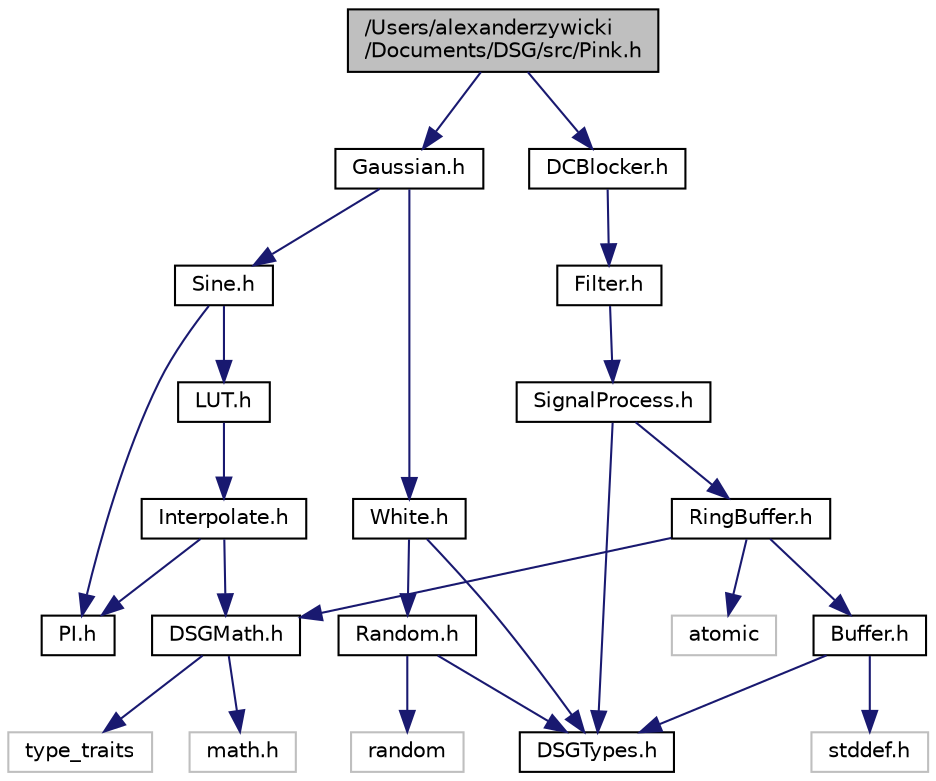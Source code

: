 digraph "/Users/alexanderzywicki/Documents/DSG/src/Pink.h"
{
  edge [fontname="Helvetica",fontsize="10",labelfontname="Helvetica",labelfontsize="10"];
  node [fontname="Helvetica",fontsize="10",shape=record];
  Node1 [label="/Users/alexanderzywicki\l/Documents/DSG/src/Pink.h",height=0.2,width=0.4,color="black", fillcolor="grey75", style="filled", fontcolor="black"];
  Node1 -> Node2 [color="midnightblue",fontsize="10",style="solid",fontname="Helvetica"];
  Node2 [label="Gaussian.h",height=0.2,width=0.4,color="black", fillcolor="white", style="filled",URL="$_gaussian_8h.html"];
  Node2 -> Node3 [color="midnightblue",fontsize="10",style="solid",fontname="Helvetica"];
  Node3 [label="Sine.h",height=0.2,width=0.4,color="black", fillcolor="white", style="filled",URL="$_sine_8h.html"];
  Node3 -> Node4 [color="midnightblue",fontsize="10",style="solid",fontname="Helvetica"];
  Node4 [label="LUT.h",height=0.2,width=0.4,color="black", fillcolor="white", style="filled",URL="$_l_u_t_8h.html"];
  Node4 -> Node5 [color="midnightblue",fontsize="10",style="solid",fontname="Helvetica"];
  Node5 [label="Interpolate.h",height=0.2,width=0.4,color="black", fillcolor="white", style="filled",URL="$_interpolate_8h.html"];
  Node5 -> Node6 [color="midnightblue",fontsize="10",style="solid",fontname="Helvetica"];
  Node6 [label="DSGMath.h",height=0.2,width=0.4,color="black", fillcolor="white", style="filled",URL="$_d_s_g_math_8h.html"];
  Node6 -> Node7 [color="midnightblue",fontsize="10",style="solid",fontname="Helvetica"];
  Node7 [label="math.h",height=0.2,width=0.4,color="grey75", fillcolor="white", style="filled"];
  Node6 -> Node8 [color="midnightblue",fontsize="10",style="solid",fontname="Helvetica"];
  Node8 [label="type_traits",height=0.2,width=0.4,color="grey75", fillcolor="white", style="filled"];
  Node5 -> Node9 [color="midnightblue",fontsize="10",style="solid",fontname="Helvetica"];
  Node9 [label="PI.h",height=0.2,width=0.4,color="black", fillcolor="white", style="filled",URL="$_p_i_8h.html"];
  Node3 -> Node9 [color="midnightblue",fontsize="10",style="solid",fontname="Helvetica"];
  Node2 -> Node10 [color="midnightblue",fontsize="10",style="solid",fontname="Helvetica"];
  Node10 [label="White.h",height=0.2,width=0.4,color="black", fillcolor="white", style="filled",URL="$_white_8h.html"];
  Node10 -> Node11 [color="midnightblue",fontsize="10",style="solid",fontname="Helvetica"];
  Node11 [label="DSGTypes.h",height=0.2,width=0.4,color="black", fillcolor="white", style="filled",URL="$_d_s_g_types_8h.html"];
  Node10 -> Node12 [color="midnightblue",fontsize="10",style="solid",fontname="Helvetica"];
  Node12 [label="Random.h",height=0.2,width=0.4,color="black", fillcolor="white", style="filled",URL="$_random_8h.html"];
  Node12 -> Node11 [color="midnightblue",fontsize="10",style="solid",fontname="Helvetica"];
  Node12 -> Node13 [color="midnightblue",fontsize="10",style="solid",fontname="Helvetica"];
  Node13 [label="random",height=0.2,width=0.4,color="grey75", fillcolor="white", style="filled"];
  Node1 -> Node14 [color="midnightblue",fontsize="10",style="solid",fontname="Helvetica"];
  Node14 [label="DCBlocker.h",height=0.2,width=0.4,color="black", fillcolor="white", style="filled",URL="$_d_c_blocker_8h.html"];
  Node14 -> Node15 [color="midnightblue",fontsize="10",style="solid",fontname="Helvetica"];
  Node15 [label="Filter.h",height=0.2,width=0.4,color="black", fillcolor="white", style="filled",URL="$_filter_8h.html"];
  Node15 -> Node16 [color="midnightblue",fontsize="10",style="solid",fontname="Helvetica"];
  Node16 [label="SignalProcess.h",height=0.2,width=0.4,color="black", fillcolor="white", style="filled",URL="$_signal_process_8h.html"];
  Node16 -> Node11 [color="midnightblue",fontsize="10",style="solid",fontname="Helvetica"];
  Node16 -> Node17 [color="midnightblue",fontsize="10",style="solid",fontname="Helvetica"];
  Node17 [label="RingBuffer.h",height=0.2,width=0.4,color="black", fillcolor="white", style="filled",URL="$_ring_buffer_8h.html"];
  Node17 -> Node18 [color="midnightblue",fontsize="10",style="solid",fontname="Helvetica"];
  Node18 [label="atomic",height=0.2,width=0.4,color="grey75", fillcolor="white", style="filled"];
  Node17 -> Node6 [color="midnightblue",fontsize="10",style="solid",fontname="Helvetica"];
  Node17 -> Node19 [color="midnightblue",fontsize="10",style="solid",fontname="Helvetica"];
  Node19 [label="Buffer.h",height=0.2,width=0.4,color="black", fillcolor="white", style="filled",URL="$_buffer_8h.html"];
  Node19 -> Node20 [color="midnightblue",fontsize="10",style="solid",fontname="Helvetica"];
  Node20 [label="stddef.h",height=0.2,width=0.4,color="grey75", fillcolor="white", style="filled"];
  Node19 -> Node11 [color="midnightblue",fontsize="10",style="solid",fontname="Helvetica"];
}
